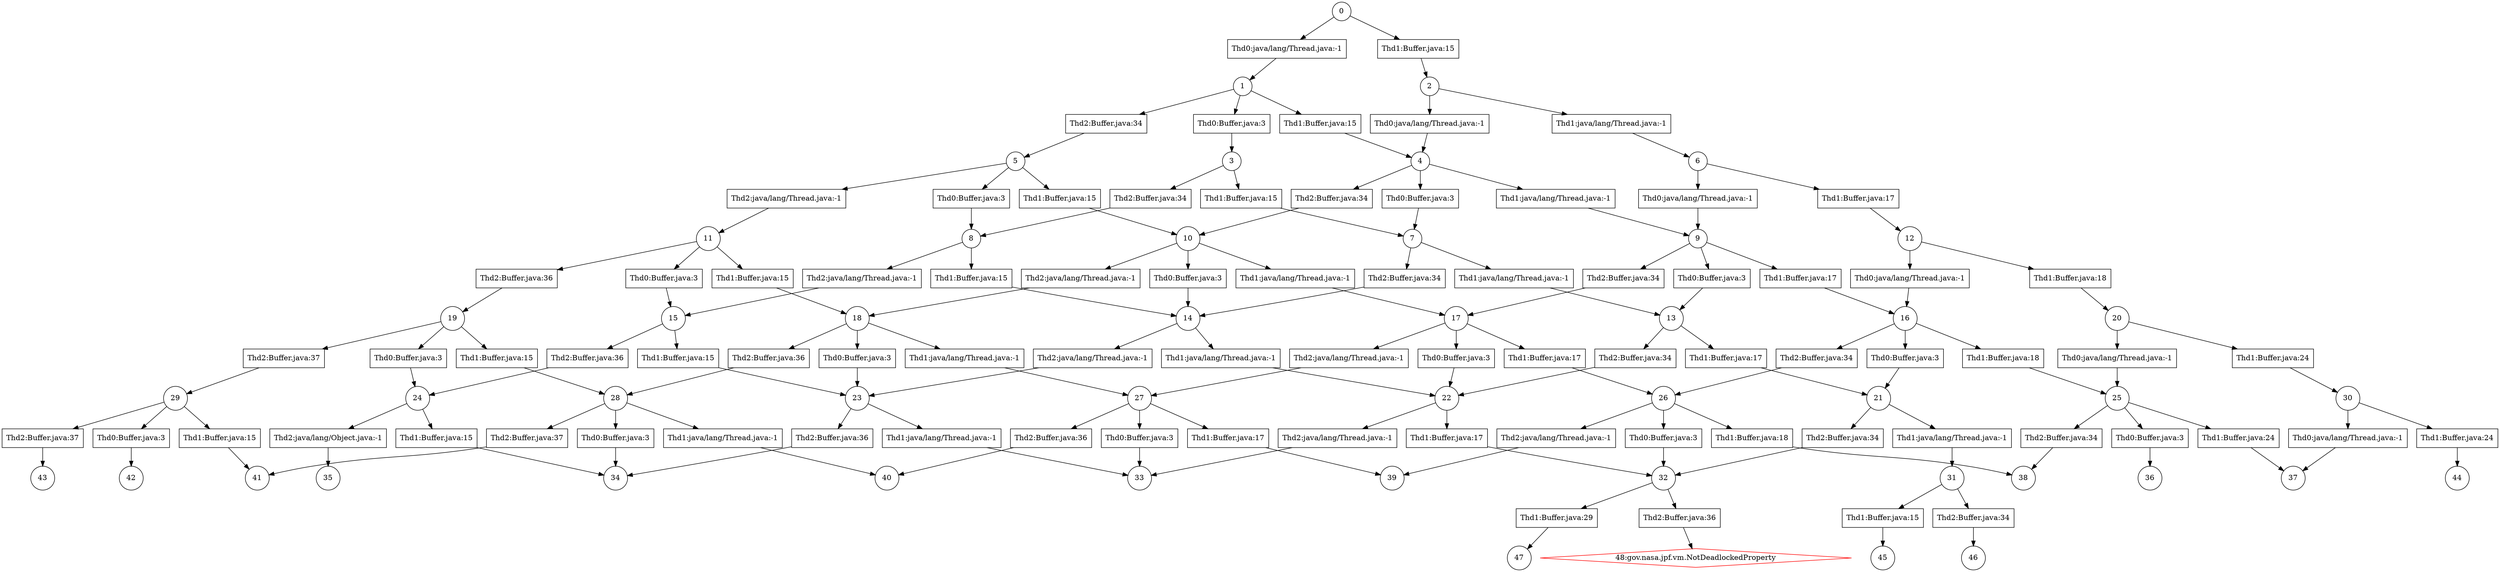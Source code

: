 digraph jpf_state_space {
/* searchAdvanced(0, Thd0:java/lang/Thread.java:-1, true) */
  st0 [label="0",shape=circle,color=black];
/* searchBacktracked(gov.nasa.jpf.listener.StateSpaceDot$StateInformation@6ed3ccb2) */
/* searchAdvanced(1, Thd0:java/lang/Thread.java:-1, true) */
  st0 -> tr0;
  tr0 [label="Thd0:java/lang/Thread.java:-1",shape=box]
  tr0 -> st1;  st1 [label="1",shape=circle,color=black];
/* searchBacktracked(gov.nasa.jpf.listener.StateSpaceDot$StateInformation@6ed3ccb2) */
/* searchAdvanced(2, Thd1:Buffer.java:15, true) */
  st0 -> tr1;
  tr1 [label="Thd1:Buffer.java:15",shape=box]
  tr1 -> st2;  st2 [label="2",shape=circle,color=black];
/* searchBacktracked(gov.nasa.jpf.listener.StateSpaceDot$StateInformation@6ed3ccb2) */
/* searchAdvanced(3, Thd0:Buffer.java:3, true) */
  st1 -> tr2;
  tr2 [label="Thd0:Buffer.java:3",shape=box]
  tr2 -> st3;  st3 [label="3",shape=circle,color=black];
/* searchBacktracked(gov.nasa.jpf.listener.StateSpaceDot$StateInformation@6ed3ccb2) */
/* searchAdvanced(4, Thd1:Buffer.java:15, true) */
  st1 -> tr3;
  tr3 [label="Thd1:Buffer.java:15",shape=box]
  tr3 -> st4;  st4 [label="4",shape=circle,color=black];
/* searchBacktracked(gov.nasa.jpf.listener.StateSpaceDot$StateInformation@6ed3ccb2) */
/* searchAdvanced(5, Thd2:Buffer.java:34, true) */
  st1 -> tr4;
  tr4 [label="Thd2:Buffer.java:34",shape=box]
  tr4 -> st5;  st5 [label="5",shape=circle,color=black];
/* searchBacktracked(gov.nasa.jpf.listener.StateSpaceDot$StateInformation@6ed3ccb2) */
/* searchAdvanced(4, Thd0:java/lang/Thread.java:-1, true) */
  st2 -> tr5;
  tr5 [label="Thd0:java/lang/Thread.java:-1",shape=box]
  tr5 -> st4;/* searchBacktracked(gov.nasa.jpf.listener.StateSpaceDot$StateInformation@6ed3ccb2) */
/* searchAdvanced(6, Thd1:java/lang/Thread.java:-1, true) */
  st2 -> tr6;
  tr6 [label="Thd1:java/lang/Thread.java:-1",shape=box]
  tr6 -> st6;  st6 [label="6",shape=circle,color=black];
/* searchBacktracked(gov.nasa.jpf.listener.StateSpaceDot$StateInformation@6ed3ccb2) */
/* searchAdvanced(7, Thd1:Buffer.java:15, true) */
  st3 -> tr7;
  tr7 [label="Thd1:Buffer.java:15",shape=box]
  tr7 -> st7;  st7 [label="7",shape=circle,color=black];
/* searchBacktracked(gov.nasa.jpf.listener.StateSpaceDot$StateInformation@6ed3ccb2) */
/* searchAdvanced(8, Thd2:Buffer.java:34, true) */
  st3 -> tr8;
  tr8 [label="Thd2:Buffer.java:34",shape=box]
  tr8 -> st8;  st8 [label="8",shape=circle,color=black];
/* searchBacktracked(gov.nasa.jpf.listener.StateSpaceDot$StateInformation@6ed3ccb2) */
/* searchAdvanced(7, Thd0:Buffer.java:3, true) */
  st4 -> tr9;
  tr9 [label="Thd0:Buffer.java:3",shape=box]
  tr9 -> st7;/* searchBacktracked(gov.nasa.jpf.listener.StateSpaceDot$StateInformation@6ed3ccb2) */
/* searchAdvanced(9, Thd1:java/lang/Thread.java:-1, true) */
  st4 -> tr10;
  tr10 [label="Thd1:java/lang/Thread.java:-1",shape=box]
  tr10 -> st9;  st9 [label="9",shape=circle,color=black];
/* searchBacktracked(gov.nasa.jpf.listener.StateSpaceDot$StateInformation@6ed3ccb2) */
/* searchAdvanced(10, Thd2:Buffer.java:34, true) */
  st4 -> tr11;
  tr11 [label="Thd2:Buffer.java:34",shape=box]
  tr11 -> st10;  st10 [label="10",shape=circle,color=black];
/* searchBacktracked(gov.nasa.jpf.listener.StateSpaceDot$StateInformation@6ed3ccb2) */
/* searchAdvanced(8, Thd0:Buffer.java:3, true) */
  st5 -> tr12;
  tr12 [label="Thd0:Buffer.java:3",shape=box]
  tr12 -> st8;/* searchBacktracked(gov.nasa.jpf.listener.StateSpaceDot$StateInformation@6ed3ccb2) */
/* searchAdvanced(10, Thd1:Buffer.java:15, true) */
  st5 -> tr13;
  tr13 [label="Thd1:Buffer.java:15",shape=box]
  tr13 -> st10;/* searchBacktracked(gov.nasa.jpf.listener.StateSpaceDot$StateInformation@6ed3ccb2) */
/* searchAdvanced(11, Thd2:java/lang/Thread.java:-1, true) */
  st5 -> tr14;
  tr14 [label="Thd2:java/lang/Thread.java:-1",shape=box]
  tr14 -> st11;  st11 [label="11",shape=circle,color=black];
/* searchBacktracked(gov.nasa.jpf.listener.StateSpaceDot$StateInformation@6ed3ccb2) */
/* searchAdvanced(9, Thd0:java/lang/Thread.java:-1, true) */
  st6 -> tr15;
  tr15 [label="Thd0:java/lang/Thread.java:-1",shape=box]
  tr15 -> st9;/* searchBacktracked(gov.nasa.jpf.listener.StateSpaceDot$StateInformation@6ed3ccb2) */
/* searchAdvanced(12, Thd1:Buffer.java:17, true) */
  st6 -> tr16;
  tr16 [label="Thd1:Buffer.java:17",shape=box]
  tr16 -> st12;  st12 [label="12",shape=circle,color=black];
/* searchBacktracked(gov.nasa.jpf.listener.StateSpaceDot$StateInformation@6ed3ccb2) */
/* searchAdvanced(13, Thd1:java/lang/Thread.java:-1, true) */
  st7 -> tr17;
  tr17 [label="Thd1:java/lang/Thread.java:-1",shape=box]
  tr17 -> st13;  st13 [label="13",shape=circle,color=black];
/* searchBacktracked(gov.nasa.jpf.listener.StateSpaceDot$StateInformation@6ed3ccb2) */
/* searchAdvanced(14, Thd2:Buffer.java:34, true) */
  st7 -> tr18;
  tr18 [label="Thd2:Buffer.java:34",shape=box]
  tr18 -> st14;  st14 [label="14",shape=circle,color=black];
/* searchBacktracked(gov.nasa.jpf.listener.StateSpaceDot$StateInformation@6ed3ccb2) */
/* searchAdvanced(14, Thd1:Buffer.java:15, true) */
  st8 -> tr19;
  tr19 [label="Thd1:Buffer.java:15",shape=box]
  tr19 -> st14;/* searchBacktracked(gov.nasa.jpf.listener.StateSpaceDot$StateInformation@6ed3ccb2) */
/* searchAdvanced(15, Thd2:java/lang/Thread.java:-1, true) */
  st8 -> tr20;
  tr20 [label="Thd2:java/lang/Thread.java:-1",shape=box]
  tr20 -> st15;  st15 [label="15",shape=circle,color=black];
/* searchBacktracked(gov.nasa.jpf.listener.StateSpaceDot$StateInformation@6ed3ccb2) */
/* searchAdvanced(13, Thd0:Buffer.java:3, true) */
  st9 -> tr21;
  tr21 [label="Thd0:Buffer.java:3",shape=box]
  tr21 -> st13;/* searchBacktracked(gov.nasa.jpf.listener.StateSpaceDot$StateInformation@6ed3ccb2) */
/* searchAdvanced(16, Thd1:Buffer.java:17, true) */
  st9 -> tr22;
  tr22 [label="Thd1:Buffer.java:17",shape=box]
  tr22 -> st16;  st16 [label="16",shape=circle,color=black];
/* searchBacktracked(gov.nasa.jpf.listener.StateSpaceDot$StateInformation@6ed3ccb2) */
/* searchAdvanced(17, Thd2:Buffer.java:34, true) */
  st9 -> tr23;
  tr23 [label="Thd2:Buffer.java:34",shape=box]
  tr23 -> st17;  st17 [label="17",shape=circle,color=black];
/* searchBacktracked(gov.nasa.jpf.listener.StateSpaceDot$StateInformation@6ed3ccb2) */
/* searchAdvanced(14, Thd0:Buffer.java:3, true) */
  st10 -> tr24;
  tr24 [label="Thd0:Buffer.java:3",shape=box]
  tr24 -> st14;/* searchBacktracked(gov.nasa.jpf.listener.StateSpaceDot$StateInformation@6ed3ccb2) */
/* searchAdvanced(17, Thd1:java/lang/Thread.java:-1, true) */
  st10 -> tr25;
  tr25 [label="Thd1:java/lang/Thread.java:-1",shape=box]
  tr25 -> st17;/* searchBacktracked(gov.nasa.jpf.listener.StateSpaceDot$StateInformation@6ed3ccb2) */
/* searchAdvanced(18, Thd2:java/lang/Thread.java:-1, true) */
  st10 -> tr26;
  tr26 [label="Thd2:java/lang/Thread.java:-1",shape=box]
  tr26 -> st18;  st18 [label="18",shape=circle,color=black];
/* searchBacktracked(gov.nasa.jpf.listener.StateSpaceDot$StateInformation@6ed3ccb2) */
/* searchAdvanced(15, Thd0:Buffer.java:3, true) */
  st11 -> tr27;
  tr27 [label="Thd0:Buffer.java:3",shape=box]
  tr27 -> st15;/* searchBacktracked(gov.nasa.jpf.listener.StateSpaceDot$StateInformation@6ed3ccb2) */
/* searchAdvanced(18, Thd1:Buffer.java:15, true) */
  st11 -> tr28;
  tr28 [label="Thd1:Buffer.java:15",shape=box]
  tr28 -> st18;/* searchBacktracked(gov.nasa.jpf.listener.StateSpaceDot$StateInformation@6ed3ccb2) */
/* searchAdvanced(19, Thd2:Buffer.java:36, true) */
  st11 -> tr29;
  tr29 [label="Thd2:Buffer.java:36",shape=box]
  tr29 -> st19;  st19 [label="19",shape=circle,color=black];
/* searchBacktracked(gov.nasa.jpf.listener.StateSpaceDot$StateInformation@6ed3ccb2) */
/* searchAdvanced(16, Thd0:java/lang/Thread.java:-1, true) */
  st12 -> tr30;
  tr30 [label="Thd0:java/lang/Thread.java:-1",shape=box]
  tr30 -> st16;/* searchBacktracked(gov.nasa.jpf.listener.StateSpaceDot$StateInformation@6ed3ccb2) */
/* searchAdvanced(20, Thd1:Buffer.java:18, true) */
  st12 -> tr31;
  tr31 [label="Thd1:Buffer.java:18",shape=box]
  tr31 -> st20;  st20 [label="20",shape=circle,color=black];
/* searchBacktracked(gov.nasa.jpf.listener.StateSpaceDot$StateInformation@6ed3ccb2) */
/* searchAdvanced(21, Thd1:Buffer.java:17, true) */
  st13 -> tr32;
  tr32 [label="Thd1:Buffer.java:17",shape=box]
  tr32 -> st21;  st21 [label="21",shape=circle,color=black];
/* searchBacktracked(gov.nasa.jpf.listener.StateSpaceDot$StateInformation@6ed3ccb2) */
/* searchAdvanced(22, Thd2:Buffer.java:34, true) */
  st13 -> tr33;
  tr33 [label="Thd2:Buffer.java:34",shape=box]
  tr33 -> st22;  st22 [label="22",shape=circle,color=black];
/* searchBacktracked(gov.nasa.jpf.listener.StateSpaceDot$StateInformation@6ed3ccb2) */
/* searchAdvanced(22, Thd1:java/lang/Thread.java:-1, true) */
  st14 -> tr34;
  tr34 [label="Thd1:java/lang/Thread.java:-1",shape=box]
  tr34 -> st22;/* searchBacktracked(gov.nasa.jpf.listener.StateSpaceDot$StateInformation@6ed3ccb2) */
/* searchAdvanced(23, Thd2:java/lang/Thread.java:-1, true) */
  st14 -> tr35;
  tr35 [label="Thd2:java/lang/Thread.java:-1",shape=box]
  tr35 -> st23;  st23 [label="23",shape=circle,color=black];
/* searchBacktracked(gov.nasa.jpf.listener.StateSpaceDot$StateInformation@6ed3ccb2) */
/* searchAdvanced(23, Thd1:Buffer.java:15, true) */
  st15 -> tr36;
  tr36 [label="Thd1:Buffer.java:15",shape=box]
  tr36 -> st23;/* searchBacktracked(gov.nasa.jpf.listener.StateSpaceDot$StateInformation@6ed3ccb2) */
/* searchAdvanced(24, Thd2:Buffer.java:36, true) */
  st15 -> tr37;
  tr37 [label="Thd2:Buffer.java:36",shape=box]
  tr37 -> st24;  st24 [label="24",shape=circle,color=black];
/* searchBacktracked(gov.nasa.jpf.listener.StateSpaceDot$StateInformation@6ed3ccb2) */
/* searchAdvanced(21, Thd0:Buffer.java:3, true) */
  st16 -> tr38;
  tr38 [label="Thd0:Buffer.java:3",shape=box]
  tr38 -> st21;/* searchBacktracked(gov.nasa.jpf.listener.StateSpaceDot$StateInformation@6ed3ccb2) */
/* searchAdvanced(25, Thd1:Buffer.java:18, true) */
  st16 -> tr39;
  tr39 [label="Thd1:Buffer.java:18",shape=box]
  tr39 -> st25;  st25 [label="25",shape=circle,color=black];
/* searchBacktracked(gov.nasa.jpf.listener.StateSpaceDot$StateInformation@6ed3ccb2) */
/* searchAdvanced(26, Thd2:Buffer.java:34, true) */
  st16 -> tr40;
  tr40 [label="Thd2:Buffer.java:34",shape=box]
  tr40 -> st26;  st26 [label="26",shape=circle,color=black];
/* searchBacktracked(gov.nasa.jpf.listener.StateSpaceDot$StateInformation@6ed3ccb2) */
/* searchAdvanced(22, Thd0:Buffer.java:3, true) */
  st17 -> tr41;
  tr41 [label="Thd0:Buffer.java:3",shape=box]
  tr41 -> st22;/* searchBacktracked(gov.nasa.jpf.listener.StateSpaceDot$StateInformation@6ed3ccb2) */
/* searchAdvanced(26, Thd1:Buffer.java:17, true) */
  st17 -> tr42;
  tr42 [label="Thd1:Buffer.java:17",shape=box]
  tr42 -> st26;/* searchBacktracked(gov.nasa.jpf.listener.StateSpaceDot$StateInformation@6ed3ccb2) */
/* searchAdvanced(27, Thd2:java/lang/Thread.java:-1, true) */
  st17 -> tr43;
  tr43 [label="Thd2:java/lang/Thread.java:-1",shape=box]
  tr43 -> st27;  st27 [label="27",shape=circle,color=black];
/* searchBacktracked(gov.nasa.jpf.listener.StateSpaceDot$StateInformation@6ed3ccb2) */
/* searchAdvanced(23, Thd0:Buffer.java:3, true) */
  st18 -> tr44;
  tr44 [label="Thd0:Buffer.java:3",shape=box]
  tr44 -> st23;/* searchBacktracked(gov.nasa.jpf.listener.StateSpaceDot$StateInformation@6ed3ccb2) */
/* searchAdvanced(27, Thd1:java/lang/Thread.java:-1, true) */
  st18 -> tr45;
  tr45 [label="Thd1:java/lang/Thread.java:-1",shape=box]
  tr45 -> st27;/* searchBacktracked(gov.nasa.jpf.listener.StateSpaceDot$StateInformation@6ed3ccb2) */
/* searchAdvanced(28, Thd2:Buffer.java:36, true) */
  st18 -> tr46;
  tr46 [label="Thd2:Buffer.java:36",shape=box]
  tr46 -> st28;  st28 [label="28",shape=circle,color=black];
/* searchBacktracked(gov.nasa.jpf.listener.StateSpaceDot$StateInformation@6ed3ccb2) */
/* searchAdvanced(24, Thd0:Buffer.java:3, true) */
  st19 -> tr47;
  tr47 [label="Thd0:Buffer.java:3",shape=box]
  tr47 -> st24;/* searchBacktracked(gov.nasa.jpf.listener.StateSpaceDot$StateInformation@6ed3ccb2) */
/* searchAdvanced(28, Thd1:Buffer.java:15, true) */
  st19 -> tr48;
  tr48 [label="Thd1:Buffer.java:15",shape=box]
  tr48 -> st28;/* searchBacktracked(gov.nasa.jpf.listener.StateSpaceDot$StateInformation@6ed3ccb2) */
/* searchAdvanced(29, Thd2:Buffer.java:37, true) */
  st19 -> tr49;
  tr49 [label="Thd2:Buffer.java:37",shape=box]
  tr49 -> st29;  st29 [label="29",shape=circle,color=black];
/* searchBacktracked(gov.nasa.jpf.listener.StateSpaceDot$StateInformation@6ed3ccb2) */
/* searchAdvanced(25, Thd0:java/lang/Thread.java:-1, true) */
  st20 -> tr50;
  tr50 [label="Thd0:java/lang/Thread.java:-1",shape=box]
  tr50 -> st25;/* searchBacktracked(gov.nasa.jpf.listener.StateSpaceDot$StateInformation@6ed3ccb2) */
/* searchAdvanced(30, Thd1:Buffer.java:24, true) */
  st20 -> tr51;
  tr51 [label="Thd1:Buffer.java:24",shape=box]
  tr51 -> st30;  st30 [label="30",shape=circle,color=black];
/* searchBacktracked(gov.nasa.jpf.listener.StateSpaceDot$StateInformation@6ed3ccb2) */
/* searchAdvanced(31, Thd1:java/lang/Thread.java:-1, true) */
  st21 -> tr52;
  tr52 [label="Thd1:java/lang/Thread.java:-1",shape=box]
  tr52 -> st31;  st31 [label="31",shape=circle,color=black];
/* searchBacktracked(gov.nasa.jpf.listener.StateSpaceDot$StateInformation@6ed3ccb2) */
/* searchAdvanced(32, Thd2:Buffer.java:34, true) */
  st21 -> tr53;
  tr53 [label="Thd2:Buffer.java:34",shape=box]
  tr53 -> st32;  st32 [label="32",shape=circle,color=black];
/* searchBacktracked(gov.nasa.jpf.listener.StateSpaceDot$StateInformation@6ed3ccb2) */
/* searchAdvanced(32, Thd1:Buffer.java:17, true) */
  st22 -> tr54;
  tr54 [label="Thd1:Buffer.java:17",shape=box]
  tr54 -> st32;/* searchBacktracked(gov.nasa.jpf.listener.StateSpaceDot$StateInformation@6ed3ccb2) */
/* searchAdvanced(33, Thd2:java/lang/Thread.java:-1, true) */
  st22 -> tr55;
  tr55 [label="Thd2:java/lang/Thread.java:-1",shape=box]
  tr55 -> st33;  st33 [label="33",shape=circle,color=black];
/* searchBacktracked(gov.nasa.jpf.listener.StateSpaceDot$StateInformation@6ed3ccb2) */
/* searchAdvanced(33, Thd1:java/lang/Thread.java:-1, true) */
  st23 -> tr56;
  tr56 [label="Thd1:java/lang/Thread.java:-1",shape=box]
  tr56 -> st33;/* searchBacktracked(gov.nasa.jpf.listener.StateSpaceDot$StateInformation@6ed3ccb2) */
/* searchAdvanced(34, Thd2:Buffer.java:36, true) */
  st23 -> tr57;
  tr57 [label="Thd2:Buffer.java:36",shape=box]
  tr57 -> st34;  st34 [label="34",shape=circle,color=black];
/* searchBacktracked(gov.nasa.jpf.listener.StateSpaceDot$StateInformation@6ed3ccb2) */
/* searchAdvanced(34, Thd1:Buffer.java:15, true) */
  st24 -> tr58;
  tr58 [label="Thd1:Buffer.java:15",shape=box]
  tr58 -> st34;/* searchBacktracked(gov.nasa.jpf.listener.StateSpaceDot$StateInformation@6ed3ccb2) */
/* searchAdvanced(35, Thd2:java/lang/Object.java:-1, true) */
  st24 -> tr59;
  tr59 [label="Thd2:java/lang/Object.java:-1",shape=box]
  tr59 -> st35;  st35 [label="35",shape=circle,color=black];
/* searchBacktracked(gov.nasa.jpf.listener.StateSpaceDot$StateInformation@6ed3ccb2) */
/* searchAdvanced(36, Thd0:Buffer.java:3, true) */
  st25 -> tr60;
  tr60 [label="Thd0:Buffer.java:3",shape=box]
  tr60 -> st36;  st36 [label="36",shape=circle,color=black];
/* searchBacktracked(gov.nasa.jpf.listener.StateSpaceDot$StateInformation@6ed3ccb2) */
/* searchAdvanced(37, Thd1:Buffer.java:24, true) */
  st25 -> tr61;
  tr61 [label="Thd1:Buffer.java:24",shape=box]
  tr61 -> st37;  st37 [label="37",shape=circle,color=black];
/* searchBacktracked(gov.nasa.jpf.listener.StateSpaceDot$StateInformation@6ed3ccb2) */
/* searchAdvanced(38, Thd2:Buffer.java:34, true) */
  st25 -> tr62;
  tr62 [label="Thd2:Buffer.java:34",shape=box]
  tr62 -> st38;  st38 [label="38",shape=circle,color=black];
/* searchBacktracked(gov.nasa.jpf.listener.StateSpaceDot$StateInformation@6ed3ccb2) */
/* searchAdvanced(32, Thd0:Buffer.java:3, true) */
  st26 -> tr63;
  tr63 [label="Thd0:Buffer.java:3",shape=box]
  tr63 -> st32;/* searchBacktracked(gov.nasa.jpf.listener.StateSpaceDot$StateInformation@6ed3ccb2) */
/* searchAdvanced(38, Thd1:Buffer.java:18, true) */
  st26 -> tr64;
  tr64 [label="Thd1:Buffer.java:18",shape=box]
  tr64 -> st38;/* searchBacktracked(gov.nasa.jpf.listener.StateSpaceDot$StateInformation@6ed3ccb2) */
/* searchAdvanced(39, Thd2:java/lang/Thread.java:-1, true) */
  st26 -> tr65;
  tr65 [label="Thd2:java/lang/Thread.java:-1",shape=box]
  tr65 -> st39;  st39 [label="39",shape=circle,color=black];
/* searchBacktracked(gov.nasa.jpf.listener.StateSpaceDot$StateInformation@6ed3ccb2) */
/* searchAdvanced(33, Thd0:Buffer.java:3, true) */
  st27 -> tr66;
  tr66 [label="Thd0:Buffer.java:3",shape=box]
  tr66 -> st33;/* searchBacktracked(gov.nasa.jpf.listener.StateSpaceDot$StateInformation@6ed3ccb2) */
/* searchAdvanced(39, Thd1:Buffer.java:17, true) */
  st27 -> tr67;
  tr67 [label="Thd1:Buffer.java:17",shape=box]
  tr67 -> st39;/* searchBacktracked(gov.nasa.jpf.listener.StateSpaceDot$StateInformation@6ed3ccb2) */
/* searchAdvanced(40, Thd2:Buffer.java:36, true) */
  st27 -> tr68;
  tr68 [label="Thd2:Buffer.java:36",shape=box]
  tr68 -> st40;  st40 [label="40",shape=circle,color=black];
/* searchBacktracked(gov.nasa.jpf.listener.StateSpaceDot$StateInformation@6ed3ccb2) */
/* searchAdvanced(34, Thd0:Buffer.java:3, true) */
  st28 -> tr69;
  tr69 [label="Thd0:Buffer.java:3",shape=box]
  tr69 -> st34;/* searchBacktracked(gov.nasa.jpf.listener.StateSpaceDot$StateInformation@6ed3ccb2) */
/* searchAdvanced(40, Thd1:java/lang/Thread.java:-1, true) */
  st28 -> tr70;
  tr70 [label="Thd1:java/lang/Thread.java:-1",shape=box]
  tr70 -> st40;/* searchBacktracked(gov.nasa.jpf.listener.StateSpaceDot$StateInformation@6ed3ccb2) */
/* searchAdvanced(41, Thd2:Buffer.java:37, true) */
  st28 -> tr71;
  tr71 [label="Thd2:Buffer.java:37",shape=box]
  tr71 -> st41;  st41 [label="41",shape=circle,color=black];
/* searchBacktracked(gov.nasa.jpf.listener.StateSpaceDot$StateInformation@6ed3ccb2) */
/* searchAdvanced(42, Thd0:Buffer.java:3, true) */
  st29 -> tr72;
  tr72 [label="Thd0:Buffer.java:3",shape=box]
  tr72 -> st42;  st42 [label="42",shape=circle,color=black];
/* searchBacktracked(gov.nasa.jpf.listener.StateSpaceDot$StateInformation@6ed3ccb2) */
/* searchAdvanced(41, Thd1:Buffer.java:15, true) */
  st29 -> tr73;
  tr73 [label="Thd1:Buffer.java:15",shape=box]
  tr73 -> st41;/* searchBacktracked(gov.nasa.jpf.listener.StateSpaceDot$StateInformation@6ed3ccb2) */
/* searchAdvanced(43, Thd2:Buffer.java:37, true) */
  st29 -> tr74;
  tr74 [label="Thd2:Buffer.java:37",shape=box]
  tr74 -> st43;  st43 [label="43",shape=circle,color=black];
/* searchBacktracked(gov.nasa.jpf.listener.StateSpaceDot$StateInformation@6ed3ccb2) */
/* searchAdvanced(37, Thd0:java/lang/Thread.java:-1, true) */
  st30 -> tr75;
  tr75 [label="Thd0:java/lang/Thread.java:-1",shape=box]
  tr75 -> st37;/* searchBacktracked(gov.nasa.jpf.listener.StateSpaceDot$StateInformation@6ed3ccb2) */
/* searchAdvanced(44, Thd1:Buffer.java:24, true) */
  st30 -> tr76;
  tr76 [label="Thd1:Buffer.java:24",shape=box]
  tr76 -> st44;  st44 [label="44",shape=circle,color=black];
/* searchBacktracked(gov.nasa.jpf.listener.StateSpaceDot$StateInformation@6ed3ccb2) */
/* searchAdvanced(45, Thd1:Buffer.java:15, true) */
  st31 -> tr77;
  tr77 [label="Thd1:Buffer.java:15",shape=box]
  tr77 -> st45;  st45 [label="45",shape=circle,color=black];
/* searchBacktracked(gov.nasa.jpf.listener.StateSpaceDot$StateInformation@6ed3ccb2) */
/* searchAdvanced(46, Thd2:Buffer.java:34, true) */
  st31 -> tr78;
  tr78 [label="Thd2:Buffer.java:34",shape=box]
  tr78 -> st46;  st46 [label="46",shape=circle,color=black];
/* searchBacktracked(gov.nasa.jpf.listener.StateSpaceDot$StateInformation@6ed3ccb2) */
/* searchAdvanced(47, Thd1:Buffer.java:29, true) */
  st32 -> tr79;
  tr79 [label="Thd1:Buffer.java:29",shape=box]
  tr79 -> st47;  st47 [label="47",shape=circle,color=black];
/* searchBacktracked(gov.nasa.jpf.listener.StateSpaceDot$StateInformation@6ed3ccb2) */
/* searchAdvanced(48, Thd2:Buffer.java:36, false) */
  st32 -> tr80;
  tr80 [label="Thd2:Buffer.java:36",shape=box]
  tr80 -> st48;/* propertyViolated(48) */
  st48 [label="48:gov.nasa.jpf.vm.NotDeadlockedProperty",shape=diamond,color=red];
}
